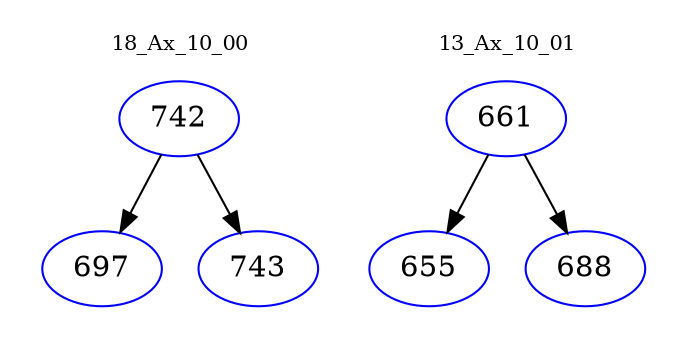 digraph{
subgraph cluster_0 {
color = white
label = "18_Ax_10_00";
fontsize=10;
T0_742 [label="742", color="blue"]
T0_742 -> T0_697 [color="black"]
T0_697 [label="697", color="blue"]
T0_742 -> T0_743 [color="black"]
T0_743 [label="743", color="blue"]
}
subgraph cluster_1 {
color = white
label = "13_Ax_10_01";
fontsize=10;
T1_661 [label="661", color="blue"]
T1_661 -> T1_655 [color="black"]
T1_655 [label="655", color="blue"]
T1_661 -> T1_688 [color="black"]
T1_688 [label="688", color="blue"]
}
}
